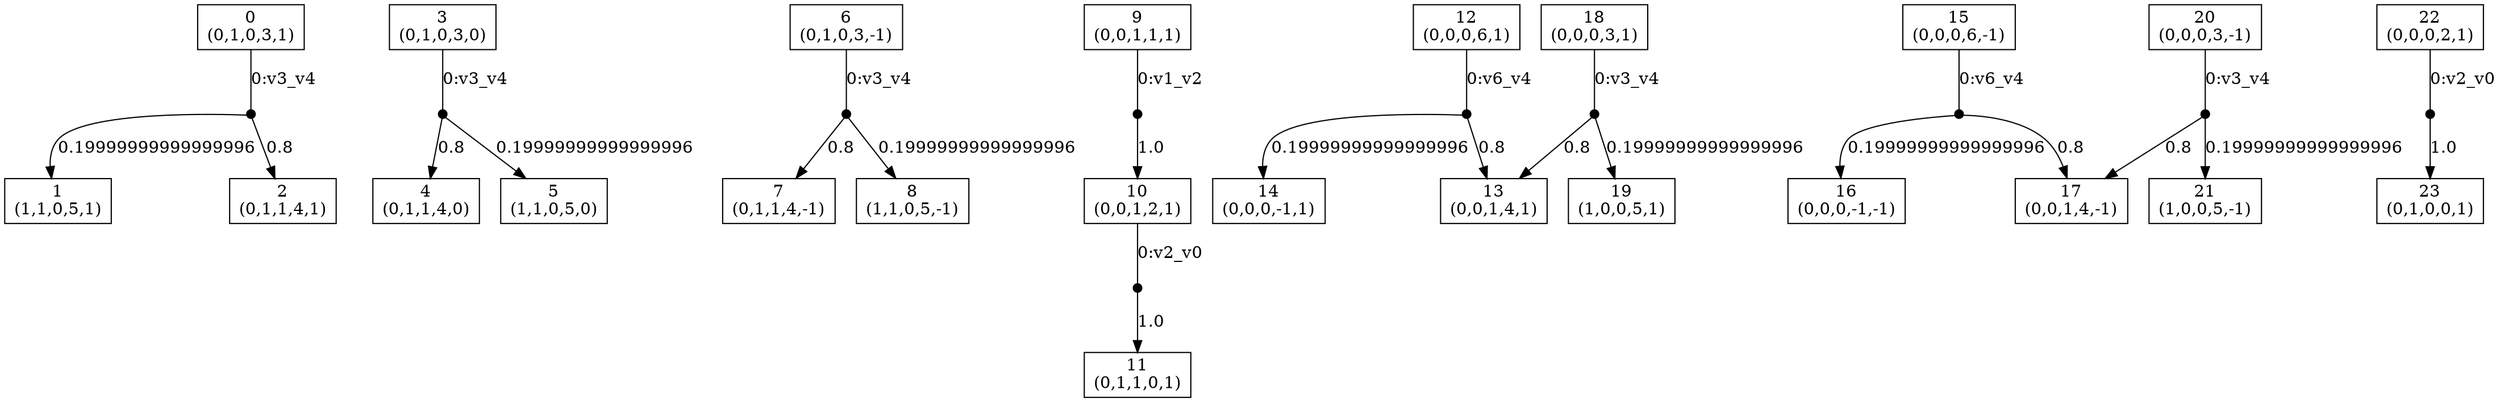 digraph MDP {
node [label="",shape="box"];
0 [label="0\n(0,1,0,3,1)"];
0 -> n0_0 [label="0:v3_v4",arrowhead="none"];
n0_0 [ shape=point,width=0.1,height=0.1,label="" ];
n0_0 -> 1 [label="0.19999999999999996"];
n0_0 -> 2 [label="0.8"];
1 [label="1\n(1,1,0,5,1)"];
2 [label="2\n(0,1,1,4,1)"];
3 [label="3\n(0,1,0,3,0)"];
3 -> n3_0 [label="0:v3_v4",arrowhead="none"];
n3_0 [ shape=point,width=0.1,height=0.1,label="" ];
n3_0 -> 4 [label="0.8"];
n3_0 -> 5 [label="0.19999999999999996"];
4 [label="4\n(0,1,1,4,0)"];
5 [label="5\n(1,1,0,5,0)"];
6 [label="6\n(0,1,0,3,-1)"];
6 -> n6_0 [label="0:v3_v4",arrowhead="none"];
n6_0 [ shape=point,width=0.1,height=0.1,label="" ];
n6_0 -> 7 [label="0.8"];
n6_0 -> 8 [label="0.19999999999999996"];
7 [label="7\n(0,1,1,4,-1)"];
8 [label="8\n(1,1,0,5,-1)"];
9 [label="9\n(0,0,1,1,1)"];
9 -> n9_0 [label="0:v1_v2",arrowhead="none"];
n9_0 [ shape=point,width=0.1,height=0.1,label="" ];
n9_0 -> 10 [label="1.0"];
10 [label="10\n(0,0,1,2,1)"];
10 -> n10_0 [label="0:v2_v0",arrowhead="none"];
n10_0 [ shape=point,width=0.1,height=0.1,label="" ];
n10_0 -> 11 [label="1.0"];
11 [label="11\n(0,1,1,0,1)"];
12 [label="12\n(0,0,0,6,1)"];
12 -> n12_0 [label="0:v6_v4",arrowhead="none"];
n12_0 [ shape=point,width=0.1,height=0.1,label="" ];
n12_0 -> 13 [label="0.8"];
n12_0 -> 14 [label="0.19999999999999996"];
13 [label="13\n(0,0,1,4,1)"];
14 [label="14\n(0,0,0,-1,1)"];
15 [label="15\n(0,0,0,6,-1)"];
15 -> n15_0 [label="0:v6_v4",arrowhead="none"];
n15_0 [ shape=point,width=0.1,height=0.1,label="" ];
n15_0 -> 16 [label="0.19999999999999996"];
n15_0 -> 17 [label="0.8"];
16 [label="16\n(0,0,0,-1,-1)"];
17 [label="17\n(0,0,1,4,-1)"];
18 [label="18\n(0,0,0,3,1)"];
18 -> n18_0 [label="0:v3_v4",arrowhead="none"];
n18_0 [ shape=point,width=0.1,height=0.1,label="" ];
n18_0 -> 19 [label="0.19999999999999996"];
n18_0 -> 13 [label="0.8"];
19 [label="19\n(1,0,0,5,1)"];
20 [label="20\n(0,0,0,3,-1)"];
20 -> n20_0 [label="0:v3_v4",arrowhead="none"];
n20_0 [ shape=point,width=0.1,height=0.1,label="" ];
n20_0 -> 17 [label="0.8"];
n20_0 -> 21 [label="0.19999999999999996"];
21 [label="21\n(1,0,0,5,-1)"];
22 [label="22\n(0,0,0,2,1)"];
22 -> n22_0 [label="0:v2_v0",arrowhead="none"];
n22_0 [ shape=point,width=0.1,height=0.1,label="" ];
n22_0 -> 23 [label="1.0"];
23 [label="23\n(0,1,0,0,1)"];
}
